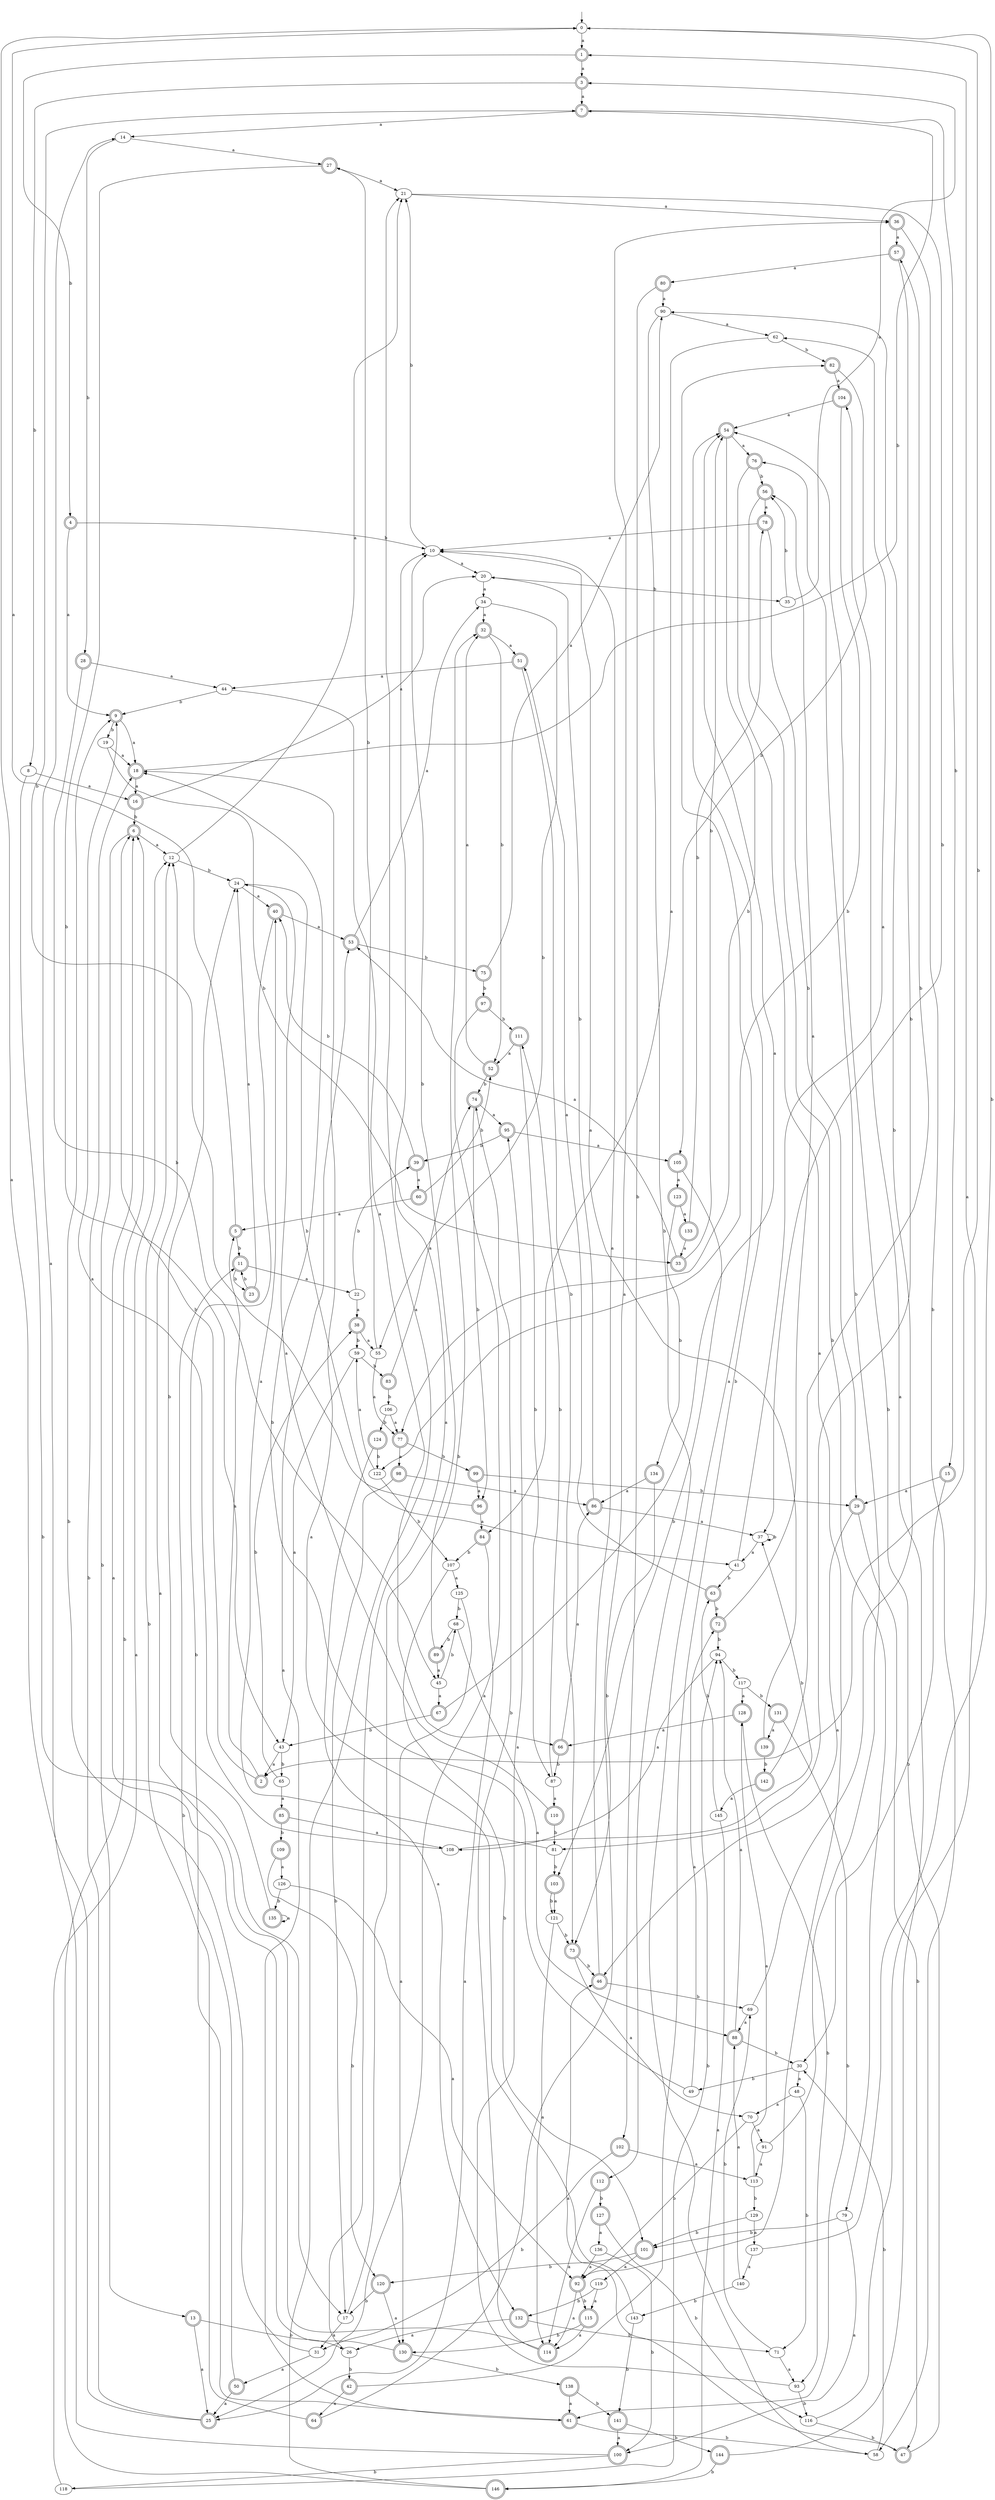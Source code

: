 digraph RandomDFA {
  __start0 [label="", shape=none];
  __start0 -> 0 [label=""];
  0 [shape=circle]
  0 -> 1 [label="a"]
  0 -> 2 [label="b"]
  1 [shape=doublecircle]
  1 -> 3 [label="a"]
  1 -> 4 [label="b"]
  2 [shape=doublecircle]
  2 -> 5 [label="a"]
  2 -> 6 [label="b"]
  3 [shape=doublecircle]
  3 -> 7 [label="a"]
  3 -> 8 [label="b"]
  4 [shape=doublecircle]
  4 -> 9 [label="a"]
  4 -> 10 [label="b"]
  5 [shape=doublecircle]
  5 -> 0 [label="a"]
  5 -> 11 [label="b"]
  6 [shape=doublecircle]
  6 -> 12 [label="a"]
  6 -> 13 [label="b"]
  7 [shape=doublecircle]
  7 -> 14 [label="a"]
  7 -> 15 [label="b"]
  8
  8 -> 16 [label="a"]
  8 -> 17 [label="b"]
  9 [shape=doublecircle]
  9 -> 18 [label="a"]
  9 -> 19 [label="b"]
  10
  10 -> 20 [label="a"]
  10 -> 21 [label="b"]
  11 [shape=doublecircle]
  11 -> 22 [label="a"]
  11 -> 23 [label="b"]
  12
  12 -> 21 [label="a"]
  12 -> 24 [label="b"]
  13 [shape=doublecircle]
  13 -> 25 [label="a"]
  13 -> 26 [label="b"]
  14
  14 -> 27 [label="a"]
  14 -> 28 [label="b"]
  15 [shape=doublecircle]
  15 -> 29 [label="a"]
  15 -> 30 [label="b"]
  16 [shape=doublecircle]
  16 -> 20 [label="a"]
  16 -> 6 [label="b"]
  17
  17 -> 31 [label="a"]
  17 -> 32 [label="b"]
  18 [shape=doublecircle]
  18 -> 16 [label="a"]
  18 -> 7 [label="b"]
  19
  19 -> 18 [label="a"]
  19 -> 33 [label="b"]
  20
  20 -> 34 [label="a"]
  20 -> 35 [label="b"]
  21
  21 -> 36 [label="a"]
  21 -> 37 [label="b"]
  22
  22 -> 38 [label="a"]
  22 -> 39 [label="b"]
  23 [shape=doublecircle]
  23 -> 24 [label="a"]
  23 -> 11 [label="b"]
  24
  24 -> 40 [label="a"]
  24 -> 41 [label="b"]
  25 [shape=doublecircle]
  25 -> 0 [label="a"]
  25 -> 18 [label="b"]
  26
  26 -> 10 [label="a"]
  26 -> 42 [label="b"]
  27 [shape=doublecircle]
  27 -> 21 [label="a"]
  27 -> 43 [label="b"]
  28 [shape=doublecircle]
  28 -> 44 [label="a"]
  28 -> 45 [label="b"]
  29 [shape=doublecircle]
  29 -> 46 [label="a"]
  29 -> 47 [label="b"]
  30
  30 -> 48 [label="a"]
  30 -> 49 [label="b"]
  31
  31 -> 50 [label="a"]
  31 -> 9 [label="b"]
  32 [shape=doublecircle]
  32 -> 51 [label="a"]
  32 -> 52 [label="b"]
  33 [shape=doublecircle]
  33 -> 53 [label="a"]
  33 -> 54 [label="b"]
  34
  34 -> 32 [label="a"]
  34 -> 55 [label="b"]
  35
  35 -> 3 [label="a"]
  35 -> 56 [label="b"]
  36 [shape=doublecircle]
  36 -> 57 [label="a"]
  36 -> 58 [label="b"]
  37
  37 -> 41 [label="a"]
  37 -> 37 [label="b"]
  38 [shape=doublecircle]
  38 -> 55 [label="a"]
  38 -> 59 [label="b"]
  39 [shape=doublecircle]
  39 -> 60 [label="a"]
  39 -> 40 [label="b"]
  40 [shape=doublecircle]
  40 -> 53 [label="a"]
  40 -> 61 [label="b"]
  41
  41 -> 62 [label="a"]
  41 -> 63 [label="b"]
  42 [shape=doublecircle]
  42 -> 64 [label="a"]
  42 -> 54 [label="b"]
  43
  43 -> 2 [label="a"]
  43 -> 65 [label="b"]
  44
  44 -> 66 [label="a"]
  44 -> 9 [label="b"]
  45
  45 -> 67 [label="a"]
  45 -> 68 [label="b"]
  46 [shape=doublecircle]
  46 -> 10 [label="a"]
  46 -> 69 [label="b"]
  47 [shape=doublecircle]
  47 -> 46 [label="a"]
  47 -> 54 [label="b"]
  48
  48 -> 70 [label="a"]
  48 -> 71 [label="b"]
  49
  49 -> 72 [label="a"]
  49 -> 18 [label="b"]
  50 [shape=doublecircle]
  50 -> 25 [label="a"]
  50 -> 11 [label="b"]
  51 [shape=doublecircle]
  51 -> 44 [label="a"]
  51 -> 73 [label="b"]
  52 [shape=doublecircle]
  52 -> 32 [label="a"]
  52 -> 74 [label="b"]
  53 [shape=doublecircle]
  53 -> 34 [label="a"]
  53 -> 75 [label="b"]
  54 [shape=doublecircle]
  54 -> 76 [label="a"]
  54 -> 77 [label="b"]
  55
  55 -> 77 [label="a"]
  55 -> 27 [label="b"]
  56 [shape=doublecircle]
  56 -> 78 [label="a"]
  56 -> 79 [label="b"]
  57 [shape=doublecircle]
  57 -> 80 [label="a"]
  57 -> 81 [label="b"]
  58
  58 -> 82 [label="a"]
  58 -> 30 [label="b"]
  59
  59 -> 43 [label="a"]
  59 -> 83 [label="b"]
  60 [shape=doublecircle]
  60 -> 5 [label="a"]
  60 -> 52 [label="b"]
  61 [shape=doublecircle]
  61 -> 53 [label="a"]
  61 -> 58 [label="b"]
  62
  62 -> 84 [label="a"]
  62 -> 82 [label="b"]
  63 [shape=doublecircle]
  63 -> 51 [label="a"]
  63 -> 72 [label="b"]
  64 [shape=doublecircle]
  64 -> 36 [label="a"]
  64 -> 12 [label="b"]
  65
  65 -> 85 [label="a"]
  65 -> 38 [label="b"]
  66 [shape=doublecircle]
  66 -> 86 [label="a"]
  66 -> 87 [label="b"]
  67 [shape=doublecircle]
  67 -> 54 [label="a"]
  67 -> 43 [label="b"]
  68
  68 -> 88 [label="a"]
  68 -> 89 [label="b"]
  69
  69 -> 88 [label="a"]
  69 -> 90 [label="b"]
  70
  70 -> 91 [label="a"]
  70 -> 92 [label="b"]
  71
  71 -> 93 [label="a"]
  71 -> 69 [label="b"]
  72 [shape=doublecircle]
  72 -> 56 [label="a"]
  72 -> 94 [label="b"]
  73 [shape=doublecircle]
  73 -> 70 [label="a"]
  73 -> 46 [label="b"]
  74 [shape=doublecircle]
  74 -> 95 [label="a"]
  74 -> 96 [label="b"]
  75 [shape=doublecircle]
  75 -> 90 [label="a"]
  75 -> 97 [label="b"]
  76 [shape=doublecircle]
  76 -> 92 [label="a"]
  76 -> 56 [label="b"]
  77 [shape=doublecircle]
  77 -> 98 [label="a"]
  77 -> 99 [label="b"]
  78 [shape=doublecircle]
  78 -> 10 [label="a"]
  78 -> 29 [label="b"]
  79
  79 -> 100 [label="a"]
  79 -> 101 [label="b"]
  80 [shape=doublecircle]
  80 -> 90 [label="a"]
  80 -> 102 [label="b"]
  81
  81 -> 40 [label="a"]
  81 -> 103 [label="b"]
  82 [shape=doublecircle]
  82 -> 104 [label="a"]
  82 -> 105 [label="b"]
  83 [shape=doublecircle]
  83 -> 74 [label="a"]
  83 -> 106 [label="b"]
  84 [shape=doublecircle]
  84 -> 25 [label="a"]
  84 -> 107 [label="b"]
  85 [shape=doublecircle]
  85 -> 108 [label="a"]
  85 -> 109 [label="b"]
  86 [shape=doublecircle]
  86 -> 37 [label="a"]
  86 -> 20 [label="b"]
  87
  87 -> 110 [label="a"]
  87 -> 111 [label="b"]
  88 [shape=doublecircle]
  88 -> 94 [label="a"]
  88 -> 30 [label="b"]
  89 [shape=doublecircle]
  89 -> 45 [label="a"]
  89 -> 10 [label="b"]
  90
  90 -> 62 [label="a"]
  90 -> 112 [label="b"]
  91
  91 -> 113 [label="a"]
  91 -> 76 [label="b"]
  92 [shape=doublecircle]
  92 -> 114 [label="a"]
  92 -> 115 [label="b"]
  93
  93 -> 95 [label="a"]
  93 -> 116 [label="b"]
  94
  94 -> 108 [label="a"]
  94 -> 117 [label="b"]
  95 [shape=doublecircle]
  95 -> 105 [label="a"]
  95 -> 39 [label="b"]
  96 [shape=doublecircle]
  96 -> 84 [label="a"]
  96 -> 7 [label="b"]
  97 [shape=doublecircle]
  97 -> 25 [label="a"]
  97 -> 111 [label="b"]
  98 [shape=doublecircle]
  98 -> 86 [label="a"]
  98 -> 17 [label="b"]
  99 [shape=doublecircle]
  99 -> 96 [label="a"]
  99 -> 29 [label="b"]
  100 [shape=doublecircle]
  100 -> 14 [label="a"]
  100 -> 118 [label="b"]
  101 [shape=doublecircle]
  101 -> 119 [label="a"]
  101 -> 120 [label="b"]
  102 [shape=doublecircle]
  102 -> 113 [label="a"]
  102 -> 31 [label="b"]
  103 [shape=doublecircle]
  103 -> 121 [label="a"]
  103 -> 121 [label="b"]
  104 [shape=doublecircle]
  104 -> 54 [label="a"]
  104 -> 122 [label="b"]
  105 [shape=doublecircle]
  105 -> 123 [label="a"]
  105 -> 103 [label="b"]
  106
  106 -> 77 [label="a"]
  106 -> 124 [label="b"]
  107
  107 -> 125 [label="a"]
  107 -> 101 [label="b"]
  108
  108 -> 9 [label="a"]
  108 -> 37 [label="b"]
  109 [shape=doublecircle]
  109 -> 126 [label="a"]
  109 -> 120 [label="b"]
  110 [shape=doublecircle]
  110 -> 24 [label="a"]
  110 -> 81 [label="b"]
  111 [shape=doublecircle]
  111 -> 52 [label="a"]
  111 -> 87 [label="b"]
  112 [shape=doublecircle]
  112 -> 114 [label="a"]
  112 -> 127 [label="b"]
  113
  113 -> 128 [label="a"]
  113 -> 129 [label="b"]
  114 [shape=doublecircle]
  114 -> 12 [label="a"]
  114 -> 74 [label="b"]
  115 [shape=doublecircle]
  115 -> 114 [label="a"]
  115 -> 130 [label="b"]
  116
  116 -> 1 [label="a"]
  116 -> 47 [label="b"]
  117
  117 -> 128 [label="a"]
  117 -> 131 [label="b"]
  118
  118 -> 12 [label="a"]
  118 -> 94 [label="b"]
  119
  119 -> 115 [label="a"]
  119 -> 132 [label="b"]
  120 [shape=doublecircle]
  120 -> 130 [label="a"]
  120 -> 17 [label="b"]
  121
  121 -> 114 [label="a"]
  121 -> 73 [label="b"]
  122
  122 -> 59 [label="a"]
  122 -> 107 [label="b"]
  123 [shape=doublecircle]
  123 -> 133 [label="a"]
  123 -> 134 [label="b"]
  124 [shape=doublecircle]
  124 -> 132 [label="a"]
  124 -> 122 [label="b"]
  125
  125 -> 130 [label="a"]
  125 -> 68 [label="b"]
  126
  126 -> 92 [label="a"]
  126 -> 135 [label="b"]
  127 [shape=doublecircle]
  127 -> 136 [label="a"]
  127 -> 116 [label="b"]
  128 [shape=doublecircle]
  128 -> 66 [label="a"]
  128 -> 93 [label="b"]
  129
  129 -> 137 [label="a"]
  129 -> 101 [label="b"]
  130 [shape=doublecircle]
  130 -> 6 [label="a"]
  130 -> 138 [label="b"]
  131 [shape=doublecircle]
  131 -> 139 [label="a"]
  131 -> 61 [label="b"]
  132 [shape=doublecircle]
  132 -> 26 [label="a"]
  132 -> 71 [label="b"]
  133 [shape=doublecircle]
  133 -> 33 [label="a"]
  133 -> 78 [label="b"]
  134 [shape=doublecircle]
  134 -> 86 [label="a"]
  134 -> 73 [label="b"]
  135 [shape=doublecircle]
  135 -> 135 [label="a"]
  135 -> 24 [label="b"]
  136
  136 -> 92 [label="a"]
  136 -> 100 [label="b"]
  137
  137 -> 140 [label="a"]
  137 -> 0 [label="b"]
  138 [shape=doublecircle]
  138 -> 61 [label="a"]
  138 -> 141 [label="b"]
  139 [shape=doublecircle]
  139 -> 10 [label="a"]
  139 -> 142 [label="b"]
  140
  140 -> 88 [label="a"]
  140 -> 143 [label="b"]
  141 [shape=doublecircle]
  141 -> 100 [label="a"]
  141 -> 144 [label="b"]
  142 [shape=doublecircle]
  142 -> 145 [label="a"]
  142 -> 57 [label="b"]
  143
  143 -> 18 [label="a"]
  143 -> 141 [label="b"]
  144 [shape=doublecircle]
  144 -> 104 [label="a"]
  144 -> 146 [label="b"]
  145
  145 -> 146 [label="a"]
  145 -> 63 [label="b"]
  146 [shape=doublecircle]
  146 -> 21 [label="a"]
  146 -> 6 [label="b"]
}
